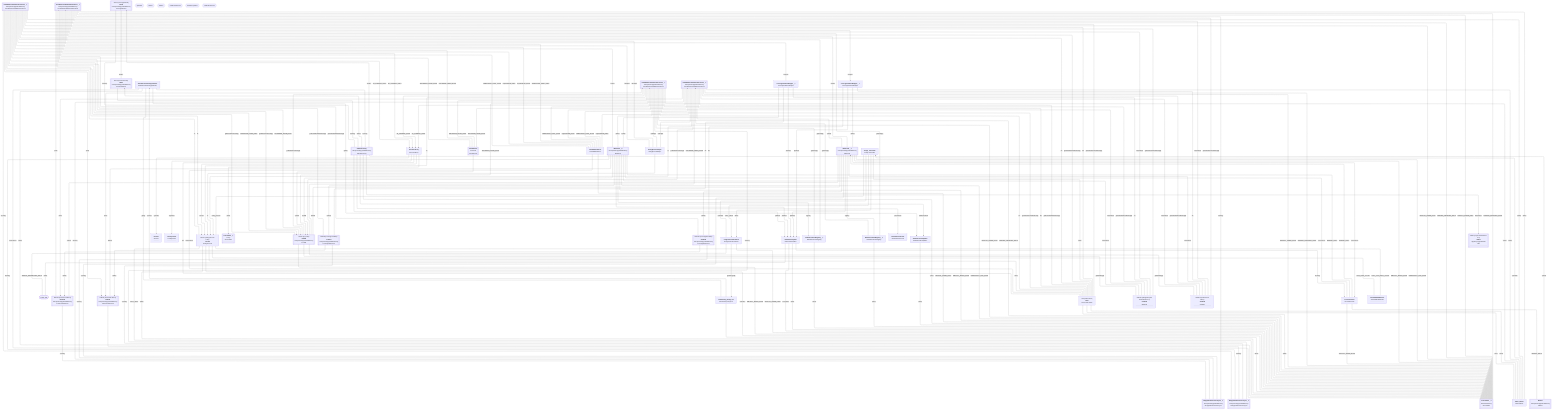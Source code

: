 %%{init: {"flowchart": {"defaultRenderer": "elk"}} }%%
flowchart TB

0x11E91BB6d1334585AA37D8F4fde3932C7960B938(["0x11E..938"]):::address
click 0x11E91BB6d1334585AA37D8F4fde3932C7960B938 "https://etherscan.io/address/0x11E91BB6d1334585AA37D8F4fde3932C7960B938"

0xAffe966B27ba3E4Ebb8A0eC124C7b7019CC762f8["<b>Booster</b><br>Booster<br><hr>"]:::contract
click 0xAffe966B27ba3E4Ebb8A0eC124C7b7019CC762f8 "https://etherscan.io/address/0xAffe966B27ba3E4Ebb8A0eC124C7b7019CC762f8#code"

0x53805A76E1f5ebbFE7115F16f9c87C2f7e633726[["fETH (Fractional ETH)<br><b>fETH</b><br><i>TransparentUpgradeableProxy</i><br>FractionalToken"]]:::contract
click 0x53805A76E1f5ebbFE7115F16f9c87C2f7e633726 "https://etherscan.io/address/0x53805A76E1f5ebbFE7115F16f9c87C2f7e633726#code"

0x53805A76E1f5ebbFE7115F16f9c87C2f7e633726 -- treasury --> 0x0e5CAA5c889Bdf053c9A76395f62267E653AFbb0

0xa87F04c9743Fd1933F82bdDec9692e9D97673769[["ffrxETH (Fractional frxETH)<br><b>ffrxETH</b><br><i>TransparentUpgradeableProxy</i><br>FractionalTokenV2"]]:::contract
click 0xa87F04c9743Fd1933F82bdDec9692e9D97673769 "https://etherscan.io/address/0xa87F04c9743Fd1933F82bdDec9692e9D97673769#code"


0xa87F04c9743Fd1933F82bdDec9692e9D97673769 -- treasury --> 0xcfEEfF214b256063110d3236ea12Db49d2dF2359

0xD6B8162e2fb9F3EFf09bb8598ca0C8958E33A23D[["fstETH (Fractional stETH)<br><b>fstETH</b><br><i>TransparentUpgradeableProxy</i><br>FractionalTokenV2"]]:::contract
click 0xD6B8162e2fb9F3EFf09bb8598ca0C8958E33A23D "https://etherscan.io/address/0xD6B8162e2fb9F3EFf09bb8598ca0C8958E33A23D#code"


0xD6B8162e2fb9F3EFf09bb8598ca0C8958E33A23D -- treasury --> 0xED803540037B0ae069c93420F89Cd653B6e3Df1f

0x9710Ca7F3eDD4893f399c89ea184D92cc7172e28["<b>Fundraising_Gauge_Fx</b><br>Fundraising Gauge Fx"]:::contract
click 0x9710Ca7F3eDD4893f399c89ea184D92cc7172e28 "https://etherscan.io/address/0x9710Ca7F3eDD4893f399c89ea184D92cc7172e28#code"

0x9710Ca7F3eDD4893f399c89ea184D92cc7172e28 -- admin --> 0x26B2ec4E02ebe2F54583af25b647b1D619e67BbF

0x9710Ca7F3eDD4893f399c89ea184D92cc7172e28 -- receiver --> 0x81243a88Dd9Fb963c643bD3f2194c2cA9CCFc428

0x365AccFCa291e7D3914637ABf1F7635dB165Bb09["FXN (FXN Token)<br><b>FXN</b><br>Curve DAO Token"]:::contract
click 0x365AccFCa291e7D3914637ABf1F7635dB165Bb09 "https://etherscan.io/address/0x365AccFCa291e7D3914637ABf1F7635dB165Bb09#code"

0x365AccFCa291e7D3914637ABf1F7635dB165Bb09 -- admin --> 0x26B2ec4E02ebe2F54583af25b647b1D619e67BbF

0x365AccFCa291e7D3914637ABf1F7635dB165Bb09 -- minter --> 0xC8b194925D55d5dE9555AD1db74c149329F71DeF

0x56B3c8eF8A095f8637B6A84942aA898326B82b91["<b>FxnDepositor</b><br>FxnDepositor<br><hr>"]:::contract
click 0x56B3c8eF8A095f8637B6A84942aA898326B82b91 "https://etherscan.io/address/0x56B3c8eF8A095f8637B6A84942aA898326B82b91#code"

0xd11a4Ee017cA0BECA8FA45fF2abFe9C6267b7881["<b>FxnVoterProxy</b><br>FxnVoterProxy"]:::contract
click 0xd11a4Ee017cA0BECA8FA45fF2abFe9C6267b7881 "https://etherscan.io/address/0xd11a4Ee017cA0BECA8FA45fF2abFe9C6267b7881#code"

0xd11a4Ee017cA0BECA8FA45fF2abFe9C6267b7881 -- depositor --> 0x56B3c8eF8A095f8637B6A84942aA898326B82b91

0xd11a4Ee017cA0BECA8FA45fF2abFe9C6267b7881 -- escrow --> 0xEC6B8A3F3605B083F7044C0F31f2cac0caf1d469

0xd11a4Ee017cA0BECA8FA45fF2abFe9C6267b7881 -- fxn --> 0x365AccFCa291e7D3914637ABf1F7635dB165Bb09

0xd11a4Ee017cA0BECA8FA45fF2abFe9C6267b7881 -- operator --> 0xAffe966B27ba3E4Ebb8A0eC124C7b7019CC762f8

0xd11a4Ee017cA0BECA8FA45fF2abFe9C6267b7881 -- owner --> 0xa3C5A1e09150B75ff251c1a7815A07182c3de2FB


0x085780639CC2cACd35E474e71f4d000e2405d8f6[["fxUSD (f(x) USD)<br><b>fxUSD</b><br><i>TransparentUpgradeableProxy</i><br>FxUSD"]]:::contract
click 0x085780639CC2cACd35E474e71f4d000e2405d8f6 "https://etherscan.io/address/0x085780639CC2cACd35E474e71f4d000e2405d8f6#code"

0x085780639CC2cACd35E474e71f4d000e2405d8f6 -- DEFAULT_ADMIN_ROLE --> 0x26B2ec4E02ebe2F54583af25b647b1D619e67BbF


0x085780639CC2cACd35E474e71f4d000e2405d8f6 -- getMarkets[0] --> 0x7f39C581F595B53c5cb19bD0b3f8dA6c935E2Ca0

0x085780639CC2cACd35E474e71f4d000e2405d8f6 -- getMarkets[1] --> 0xac3E018457B222d93114458476f3E3416Abbe38F

0x085780639CC2cACd35E474e71f4d000e2405d8f6 -- getRebalancePools[0] --> 0x9aD382b028e03977D446635Ba6b8492040F829b7

0x085780639CC2cACd35E474e71f4d000e2405d8f6 -- getRebalancePools[1] --> 0x0417CE2934899d7130229CDa39Db456Ff2332685

0x085780639CC2cACd35E474e71f4d000e2405d8f6 -- getRebalancePools[2] --> 0xb925F8CAA6BE0BFCd1A7383168D1c932D185A748

0x085780639CC2cACd35E474e71f4d000e2405d8f6 -- getRebalancePools[3] --> 0x4a2ab45D27428901E826db4a52Dae00594b68022

0xA5e2Ec4682a32605b9098Ddd7204fe84Ab932fE4[["<b>FxUSDFacet</b><br><i>Diamond</i><br>FxUSDFacet"]]:::contract
click 0xA5e2Ec4682a32605b9098Ddd7204fe84Ab932fE4 "https://etherscan.io/address/0xA5e2Ec4682a32605b9098Ddd7204fe84Ab932fE4#code"

0xA5e2Ec4682a32605b9098Ddd7204fe84Ab932fE4 -- fxUSD --> 0x085780639CC2cACd35E474e71f4d000e2405d8f6

0x78c3aF23A4DeA2F630C130d2E42717587584BF05["<b>FxUSDRebalancer</b><br>FxUSDRebalancer"]:::contract
click 0x78c3aF23A4DeA2F630C130d2E42717587584BF05 "https://etherscan.io/address/0x78c3aF23A4DeA2F630C130d2E42717587584BF05#code"

0x78c3aF23A4DeA2F630C130d2E42717587584BF05 -- REBALANCE_POOL_ROLE --> 0x9aD382b028e03977D446635Ba6b8492040F829b7

0x78c3aF23A4DeA2F630C130d2E42717587584BF05 -- REBALANCE_POOL_ROLE --> 0x0417CE2934899d7130229CDa39Db456Ff2332685

0x78c3aF23A4DeA2F630C130d2E42717587584BF05 -- REBALANCE_POOL_ROLE --> 0xb925F8CAA6BE0BFCd1A7383168D1c932D185A748

0x78c3aF23A4DeA2F630C130d2E42717587584BF05 -- REBALANCE_POOL_ROLE --> 0x4a2ab45D27428901E826db4a52Dae00594b68022

0x78c3aF23A4DeA2F630C130d2E42717587584BF05 -- DEFAULT_ADMIN_ROLE --> 0x26B2ec4E02ebe2F54583af25b647b1D619e67BbF

0x78c3aF23A4DeA2F630C130d2E42717587584BF05 -- bonusToken --> 0x365AccFCa291e7D3914637ABf1F7635dB165Bb09

0x9aD382b028e03977D446635Ba6b8492040F829b7[["<b>FxUSDShareableRebalancePool__0</b><br><i>TransparentUpgradeableProxy</i><br>FxUSDShareableRebalancePool"]]:::contract
click 0x9aD382b028e03977D446635Ba6b8492040F829b7 "https://etherscan.io/address/0x9aD382b028e03977D446635Ba6b8492040F829b7#code"

0x9aD382b028e03977D446635Ba6b8492040F829b7 -- LIQUIDATOR_ROLE --> 0x78c3aF23A4DeA2F630C130d2E42717587584BF05

0x9aD382b028e03977D446635Ba6b8492040F829b7 -- WITHDRAW_FROM_ROLE --> 0x085780639CC2cACd35E474e71f4d000e2405d8f6

0x9aD382b028e03977D446635Ba6b8492040F829b7 -- WITHDRAW_FROM_ROLE --> 0xA5e2Ec4682a32605b9098Ddd7204fe84Ab932fE4

0x9aD382b028e03977D446635Ba6b8492040F829b7 -- DEFAULT_ADMIN_ROLE --> 0x26B2ec4E02ebe2F54583af25b647b1D619e67BbF

0x9aD382b028e03977D446635Ba6b8492040F829b7 -- REWARD_MANAGER_ROLE --> 0x26B2ec4E02ebe2F54583af25b647b1D619e67BbF

0x9aD382b028e03977D446635Ba6b8492040F829b7 -- VE_SHARING_ROLE --> 0xd11a4Ee017cA0BECA8FA45fF2abFe9C6267b7881

0x9aD382b028e03977D446635Ba6b8492040F829b7 -- asset --> 0xD6B8162e2fb9F3EFf09bb8598ca0C8958E33A23D

0x9aD382b028e03977D446635Ba6b8492040F829b7 -- baseToken --> 0x7f39C581F595B53c5cb19bD0b3f8dA6c935E2Ca0

0x9aD382b028e03977D446635Ba6b8492040F829b7 -- fxn --> 0x365AccFCa291e7D3914637ABf1F7635dB165Bb09


0x9aD382b028e03977D446635Ba6b8492040F829b7 -- getActiveRewardTokens[0] --> 0x7f39C581F595B53c5cb19bD0b3f8dA6c935E2Ca0

0x9aD382b028e03977D446635Ba6b8492040F829b7 -- getActiveRewardTokens[1] --> 0x365AccFCa291e7D3914637ABf1F7635dB165Bb09

0x9aD382b028e03977D446635Ba6b8492040F829b7 -- market --> 0xAD9A0E7C08bc9F747dF97a3E7E7f620632CB6155

0x9aD382b028e03977D446635Ba6b8492040F829b7 -- minter --> 0xC8b194925D55d5dE9555AD1db74c149329F71DeF

0x9aD382b028e03977D446635Ba6b8492040F829b7 -- treasury --> 0xED803540037B0ae069c93420F89Cd653B6e3Df1f

0x9aD382b028e03977D446635Ba6b8492040F829b7 -- ve --> 0xEC6B8A3F3605B083F7044C0F31f2cac0caf1d469

0x9aD382b028e03977D446635Ba6b8492040F829b7 -- veHelper --> 0xd766f2b87DE4b08c2239580366e49710180aba02


0x0417CE2934899d7130229CDa39Db456Ff2332685[["<b>FxUSDShareableRebalancePool__1</b><br><i>TransparentUpgradeableProxy</i><br>FxUSDShareableRebalancePool"]]:::contract
click 0x0417CE2934899d7130229CDa39Db456Ff2332685 "https://etherscan.io/address/0x0417CE2934899d7130229CDa39Db456Ff2332685#code"

0x0417CE2934899d7130229CDa39Db456Ff2332685 -- LIQUIDATOR_ROLE --> 0x78c3aF23A4DeA2F630C130d2E42717587584BF05

0x0417CE2934899d7130229CDa39Db456Ff2332685 -- WITHDRAW_FROM_ROLE --> 0x085780639CC2cACd35E474e71f4d000e2405d8f6

0x0417CE2934899d7130229CDa39Db456Ff2332685 -- WITHDRAW_FROM_ROLE --> 0xA5e2Ec4682a32605b9098Ddd7204fe84Ab932fE4

0x0417CE2934899d7130229CDa39Db456Ff2332685 -- DEFAULT_ADMIN_ROLE --> 0x26B2ec4E02ebe2F54583af25b647b1D619e67BbF

0x0417CE2934899d7130229CDa39Db456Ff2332685 -- REWARD_MANAGER_ROLE --> 0x26B2ec4E02ebe2F54583af25b647b1D619e67BbF

0x0417CE2934899d7130229CDa39Db456Ff2332685 -- VE_SHARING_ROLE --> 0xd11a4Ee017cA0BECA8FA45fF2abFe9C6267b7881

0x0417CE2934899d7130229CDa39Db456Ff2332685 -- asset --> 0xD6B8162e2fb9F3EFf09bb8598ca0C8958E33A23D

0x0417CE2934899d7130229CDa39Db456Ff2332685 -- baseToken --> 0x7f39C581F595B53c5cb19bD0b3f8dA6c935E2Ca0

0x0417CE2934899d7130229CDa39Db456Ff2332685 -- fxn --> 0x365AccFCa291e7D3914637ABf1F7635dB165Bb09


0x0417CE2934899d7130229CDa39Db456Ff2332685 -- getActiveRewardTokens[0] --> 0x7f39C581F595B53c5cb19bD0b3f8dA6c935E2Ca0

0x0417CE2934899d7130229CDa39Db456Ff2332685 -- getActiveRewardTokens[1] --> 0x365AccFCa291e7D3914637ABf1F7635dB165Bb09

0x0417CE2934899d7130229CDa39Db456Ff2332685 -- getActiveRewardTokens[2] --> 0x5a097b014C547718e79030a077A91Ae37679EfF5

0x0417CE2934899d7130229CDa39Db456Ff2332685 -- market --> 0xAD9A0E7C08bc9F747dF97a3E7E7f620632CB6155

0x0417CE2934899d7130229CDa39Db456Ff2332685 -- minter --> 0xC8b194925D55d5dE9555AD1db74c149329F71DeF

0x0417CE2934899d7130229CDa39Db456Ff2332685 -- treasury --> 0xED803540037B0ae069c93420F89Cd653B6e3Df1f

0x0417CE2934899d7130229CDa39Db456Ff2332685 -- ve --> 0xEC6B8A3F3605B083F7044C0F31f2cac0caf1d469

0x0417CE2934899d7130229CDa39Db456Ff2332685 -- veHelper --> 0xd766f2b87DE4b08c2239580366e49710180aba02

0x0417CE2934899d7130229CDa39Db456Ff2332685 -- wrapper --> 0x6AF422087aBF42819F764FF8DE95269036b9A8F9

0xb925F8CAA6BE0BFCd1A7383168D1c932D185A748[["<b>FxUSDShareableRebalancePool__2</b><br><i>TransparentUpgradeableProxy</i><br>FxUSDShareableRebalancePool"]]:::contract
click 0xb925F8CAA6BE0BFCd1A7383168D1c932D185A748 "https://etherscan.io/address/0xb925F8CAA6BE0BFCd1A7383168D1c932D185A748#code"

0xb925F8CAA6BE0BFCd1A7383168D1c932D185A748 -- LIQUIDATOR_ROLE --> 0x78c3aF23A4DeA2F630C130d2E42717587584BF05

0xb925F8CAA6BE0BFCd1A7383168D1c932D185A748 -- WITHDRAW_FROM_ROLE --> 0x085780639CC2cACd35E474e71f4d000e2405d8f6

0xb925F8CAA6BE0BFCd1A7383168D1c932D185A748 -- WITHDRAW_FROM_ROLE --> 0xA5e2Ec4682a32605b9098Ddd7204fe84Ab932fE4

0xb925F8CAA6BE0BFCd1A7383168D1c932D185A748 -- DEFAULT_ADMIN_ROLE --> 0x26B2ec4E02ebe2F54583af25b647b1D619e67BbF

0xb925F8CAA6BE0BFCd1A7383168D1c932D185A748 -- REWARD_MANAGER_ROLE --> 0x26B2ec4E02ebe2F54583af25b647b1D619e67BbF

0xb925F8CAA6BE0BFCd1A7383168D1c932D185A748 -- VE_SHARING_ROLE --> 0xd11a4Ee017cA0BECA8FA45fF2abFe9C6267b7881

0xb925F8CAA6BE0BFCd1A7383168D1c932D185A748 -- asset --> 0xa87F04c9743Fd1933F82bdDec9692e9D97673769

0xb925F8CAA6BE0BFCd1A7383168D1c932D185A748 -- baseToken --> 0xac3E018457B222d93114458476f3E3416Abbe38F

0xb925F8CAA6BE0BFCd1A7383168D1c932D185A748 -- fxn --> 0x365AccFCa291e7D3914637ABf1F7635dB165Bb09


0xb925F8CAA6BE0BFCd1A7383168D1c932D185A748 -- getActiveRewardTokens[0] --> 0xac3E018457B222d93114458476f3E3416Abbe38F

0xb925F8CAA6BE0BFCd1A7383168D1c932D185A748 -- getActiveRewardTokens[1] --> 0x365AccFCa291e7D3914637ABf1F7635dB165Bb09

0xb925F8CAA6BE0BFCd1A7383168D1c932D185A748 -- market --> 0x714B853b3bA73E439c652CfE79660F329E6ebB42

0xb925F8CAA6BE0BFCd1A7383168D1c932D185A748 -- minter --> 0xC8b194925D55d5dE9555AD1db74c149329F71DeF

0xb925F8CAA6BE0BFCd1A7383168D1c932D185A748 -- treasury --> 0xcfEEfF214b256063110d3236ea12Db49d2dF2359

0xb925F8CAA6BE0BFCd1A7383168D1c932D185A748 -- ve --> 0xEC6B8A3F3605B083F7044C0F31f2cac0caf1d469

0xb925F8CAA6BE0BFCd1A7383168D1c932D185A748 -- veHelper --> 0xd766f2b87DE4b08c2239580366e49710180aba02


0x4a2ab45D27428901E826db4a52Dae00594b68022[["<b>FxUSDShareableRebalancePool__3</b><br><i>TransparentUpgradeableProxy</i><br>FxUSDShareableRebalancePool"]]:::contract
click 0x4a2ab45D27428901E826db4a52Dae00594b68022 "https://etherscan.io/address/0x4a2ab45D27428901E826db4a52Dae00594b68022#code"

0x4a2ab45D27428901E826db4a52Dae00594b68022 -- LIQUIDATOR_ROLE --> 0x78c3aF23A4DeA2F630C130d2E42717587584BF05

0x4a2ab45D27428901E826db4a52Dae00594b68022 -- WITHDRAW_FROM_ROLE --> 0x085780639CC2cACd35E474e71f4d000e2405d8f6

0x4a2ab45D27428901E826db4a52Dae00594b68022 -- WITHDRAW_FROM_ROLE --> 0xA5e2Ec4682a32605b9098Ddd7204fe84Ab932fE4

0x4a2ab45D27428901E826db4a52Dae00594b68022 -- DEFAULT_ADMIN_ROLE --> 0x26B2ec4E02ebe2F54583af25b647b1D619e67BbF

0x4a2ab45D27428901E826db4a52Dae00594b68022 -- REWARD_MANAGER_ROLE --> 0x26B2ec4E02ebe2F54583af25b647b1D619e67BbF

0x4a2ab45D27428901E826db4a52Dae00594b68022 -- VE_SHARING_ROLE --> 0xd11a4Ee017cA0BECA8FA45fF2abFe9C6267b7881

0x4a2ab45D27428901E826db4a52Dae00594b68022 -- asset --> 0xa87F04c9743Fd1933F82bdDec9692e9D97673769

0x4a2ab45D27428901E826db4a52Dae00594b68022 -- baseToken --> 0xac3E018457B222d93114458476f3E3416Abbe38F

0x4a2ab45D27428901E826db4a52Dae00594b68022 -- fxn --> 0x365AccFCa291e7D3914637ABf1F7635dB165Bb09


0x4a2ab45D27428901E826db4a52Dae00594b68022 -- getActiveRewardTokens[0] --> 0xac3E018457B222d93114458476f3E3416Abbe38F

0x4a2ab45D27428901E826db4a52Dae00594b68022 -- getActiveRewardTokens[1] --> 0x365AccFCa291e7D3914637ABf1F7635dB165Bb09

0x4a2ab45D27428901E826db4a52Dae00594b68022 -- getActiveRewardTokens[2] --> 0x2bb0C32101456F5960d4e994Bac183Fe0dc6C82c

0x4a2ab45D27428901E826db4a52Dae00594b68022 -- market --> 0x714B853b3bA73E439c652CfE79660F329E6ebB42

0x4a2ab45D27428901E826db4a52Dae00594b68022 -- minter --> 0xC8b194925D55d5dE9555AD1db74c149329F71DeF

0x4a2ab45D27428901E826db4a52Dae00594b68022 -- treasury --> 0xcfEEfF214b256063110d3236ea12Db49d2dF2359

0x4a2ab45D27428901E826db4a52Dae00594b68022 -- ve --> 0xEC6B8A3F3605B083F7044C0F31f2cac0caf1d469

0x4a2ab45D27428901E826db4a52Dae00594b68022 -- veHelper --> 0xd766f2b87DE4b08c2239580366e49710180aba02

0x4a2ab45D27428901E826db4a52Dae00594b68022 -- wrapper --> 0x823BaF74524b707d649A2a78E66DF106f5A131aB

0xe60eB8098B34eD775ac44B1ddE864e098C6d7f37["<b>Gauge_Controller</b><br>Gauge Controller"]:::contract
click 0xe60eB8098B34eD775ac44B1ddE864e098C6d7f37 "https://etherscan.io/address/0xe60eB8098B34eD775ac44B1ddE864e098C6d7f37#code"

0xe60eB8098B34eD775ac44B1ddE864e098C6d7f37 -- admin --> 0x1Ca7b82c4265835C7841cf29407217D820a7DADb

0xe60eB8098B34eD775ac44B1ddE864e098C6d7f37 -- future_admin --> 0x1Ca7b82c4265835C7841cf29407217D820a7DADb

0xe60eB8098B34eD775ac44B1ddE864e098C6d7f37 -- token --> 0x365AccFCa291e7D3914637ABf1F7635dB165Bb09

0xe60eB8098B34eD775ac44B1ddE864e098C6d7f37 -- voting_escrow --> 0xEC6B8A3F3605B083F7044C0F31f2cac0caf1d469

0x1Ca7b82c4265835C7841cf29407217D820a7DADb["<b>GaugeControllerOwner</b><br>GaugeControllerOwner"]:::contract
click 0x1Ca7b82c4265835C7841cf29407217D820a7DADb "https://etherscan.io/address/0x1Ca7b82c4265835C7841cf29407217D820a7DADb#code"

0x1Ca7b82c4265835C7841cf29407217D820a7DADb -- DEFAULT_ADMIN_ROLE --> 0x26B2ec4E02ebe2F54583af25b647b1D619e67BbF

0x1Ca7b82c4265835C7841cf29407217D820a7DADb -- WEIGHT_NORMALIZER_ROLE --> 0x11E91BB6d1334585AA37D8F4fde3932C7960B938

0x1Ca7b82c4265835C7841cf29407217D820a7DADb -- controller --> 0xe60eB8098B34eD775ac44B1ddE864e098C6d7f37

0x1Ca7b82c4265835C7841cf29407217D820a7DADb -- getGauges[0] --> 0x9710Ca7F3eDD4893f399c89ea184D92cc7172e28

0x26B2ec4E02ebe2F54583af25b647b1D619e67BbF[["<b>GnosisSafe__0</b><br><i>GnosisSafeProxy</i><br>GnosisSafe<br><hr>"]]:::contract
click 0x26B2ec4E02ebe2F54583af25b647b1D619e67BbF "https://etherscan.io/address/0x26B2ec4E02ebe2F54583af25b647b1D619e67BbF#code"

0xa3C5A1e09150B75ff251c1a7815A07182c3de2FB[["<b>GnosisSafe__1</b><br><i>Proxy</i><br>GnosisSafe<br><hr>"]]:::contract
click 0xa3C5A1e09150B75ff251c1a7815A07182c3de2FB "https://etherscan.io/address/0xa3C5A1e09150B75ff251c1a7815A07182c3de2FB#code"

0x6AF422087aBF42819F764FF8DE95269036b9A8F9["<b>LeveragedTokenWrapper__0</b><br>LeveragedTokenWrapper"]:::contract
click 0x6AF422087aBF42819F764FF8DE95269036b9A8F9 "https://etherscan.io/address/0x6AF422087aBF42819F764FF8DE95269036b9A8F9#code"

0x6AF422087aBF42819F764FF8DE95269036b9A8F9 -- dst --> 0x5a097b014C547718e79030a077A91Ae37679EfF5

0x6AF422087aBF42819F764FF8DE95269036b9A8F9 -- market --> 0xAD9A0E7C08bc9F747dF97a3E7E7f620632CB6155

0x6AF422087aBF42819F764FF8DE95269036b9A8F9 -- platform --> 0x0084C2e1B1823564e597Ff4848a88D61ac63D703

0x6AF422087aBF42819F764FF8DE95269036b9A8F9 -- src --> 0x7f39C581F595B53c5cb19bD0b3f8dA6c935E2Ca0

0x823BaF74524b707d649A2a78E66DF106f5A131aB["<b>LeveragedTokenWrapper__1</b><br>LeveragedTokenWrapper"]:::contract
click 0x823BaF74524b707d649A2a78E66DF106f5A131aB "https://etherscan.io/address/0x823BaF74524b707d649A2a78E66DF106f5A131aB#code"

0x823BaF74524b707d649A2a78E66DF106f5A131aB -- dst --> 0x2bb0C32101456F5960d4e994Bac183Fe0dc6C82c

0x823BaF74524b707d649A2a78E66DF106f5A131aB -- market --> 0x714B853b3bA73E439c652CfE79660F329E6ebB42

0x823BaF74524b707d649A2a78E66DF106f5A131aB -- platform --> 0x0084C2e1B1823564e597Ff4848a88D61ac63D703

0x823BaF74524b707d649A2a78E66DF106f5A131aB -- src --> 0xac3E018457B222d93114458476f3E3416Abbe38F

0xe7b9c7c9cA85340b8c06fb805f7775e3015108dB[["<b>Market</b><br><i>TransparentUpgradeableProxy</i><br>Market<br><hr>"]]:::contract
click 0xe7b9c7c9cA85340b8c06fb805f7775e3015108dB "https://etherscan.io/address/0xe7b9c7c9cA85340b8c06fb805f7775e3015108dB#code"

0xAD9A0E7C08bc9F747dF97a3E7E7f620632CB6155[["<b>MarketV2__0</b><br><i>TransparentUpgradeableProxy</i><br>MarketV2"]]:::contract
click 0xAD9A0E7C08bc9F747dF97a3E7E7f620632CB6155 "https://etherscan.io/address/0xAD9A0E7C08bc9F747dF97a3E7E7f620632CB6155#code"

0xAD9A0E7C08bc9F747dF97a3E7E7f620632CB6155 -- DEFAULT_ADMIN_ROLE --> 0x26B2ec4E02ebe2F54583af25b647b1D619e67BbF

0xAD9A0E7C08bc9F747dF97a3E7E7f620632CB6155 -- EMERGENCY_DAO_ROLE --> 0x26B2ec4E02ebe2F54583af25b647b1D619e67BbF

0xAD9A0E7C08bc9F747dF97a3E7E7f620632CB6155 -- baseToken --> 0x7f39C581F595B53c5cb19bD0b3f8dA6c935E2Ca0

0xAD9A0E7C08bc9F747dF97a3E7E7f620632CB6155 -- fToken --> 0xD6B8162e2fb9F3EFf09bb8598ca0C8958E33A23D

0xAD9A0E7C08bc9F747dF97a3E7E7f620632CB6155 -- fxUSD --> 0x085780639CC2cACd35E474e71f4d000e2405d8f6

0xAD9A0E7C08bc9F747dF97a3E7E7f620632CB6155 -- platform --> 0x0084C2e1B1823564e597Ff4848a88D61ac63D703

0xAD9A0E7C08bc9F747dF97a3E7E7f620632CB6155 -- registry --> 0x86e987a89Fd7345457d97b9e82906f346D61Df39

0xAD9A0E7C08bc9F747dF97a3E7E7f620632CB6155 -- reservePool --> 0xb592E01dd77084b36430ffCB9c9D2F76fDE32631

0xAD9A0E7C08bc9F747dF97a3E7E7f620632CB6155 -- treasury --> 0xED803540037B0ae069c93420F89Cd653B6e3Df1f

0xAD9A0E7C08bc9F747dF97a3E7E7f620632CB6155 -- xToken --> 0x5a097b014C547718e79030a077A91Ae37679EfF5

0x714B853b3bA73E439c652CfE79660F329E6ebB42[["<b>MarketV2__1</b><br><i>TransparentUpgradeableProxy</i><br>MarketV2"]]:::contract
click 0x714B853b3bA73E439c652CfE79660F329E6ebB42 "https://etherscan.io/address/0x714B853b3bA73E439c652CfE79660F329E6ebB42#code"

0x714B853b3bA73E439c652CfE79660F329E6ebB42 -- DEFAULT_ADMIN_ROLE --> 0x26B2ec4E02ebe2F54583af25b647b1D619e67BbF

0x714B853b3bA73E439c652CfE79660F329E6ebB42 -- EMERGENCY_DAO_ROLE --> 0x26B2ec4E02ebe2F54583af25b647b1D619e67BbF

0x714B853b3bA73E439c652CfE79660F329E6ebB42 -- baseToken --> 0xac3E018457B222d93114458476f3E3416Abbe38F

0x714B853b3bA73E439c652CfE79660F329E6ebB42 -- fToken --> 0xa87F04c9743Fd1933F82bdDec9692e9D97673769

0x714B853b3bA73E439c652CfE79660F329E6ebB42 -- fxUSD --> 0x085780639CC2cACd35E474e71f4d000e2405d8f6

0x714B853b3bA73E439c652CfE79660F329E6ebB42 -- platform --> 0x0084C2e1B1823564e597Ff4848a88D61ac63D703

0x714B853b3bA73E439c652CfE79660F329E6ebB42 -- registry --> 0x345a345DAd48c3504113539ce83c0cB765627B54

0x714B853b3bA73E439c652CfE79660F329E6ebB42 -- reservePool --> 0xb592E01dd77084b36430ffCB9c9D2F76fDE32631

0x714B853b3bA73E439c652CfE79660F329E6ebB42 -- treasury --> 0xcfEEfF214b256063110d3236ea12Db49d2dF2359

0x714B853b3bA73E439c652CfE79660F329E6ebB42 -- xToken --> 0x2bb0C32101456F5960d4e994Bac183Fe0dc6C82c

0x0D92d35D311E54aB8EEA0394d7E773Fc5144491a["<b>MockFxPriceOracle</b><br>MockFxPriceOracle"]:::contract
click 0x0D92d35D311E54aB8EEA0394d7E773Fc5144491a "https://etherscan.io/address/0x0D92d35D311E54aB8EEA0394d7E773Fc5144491a#code"

0x0084C2e1B1823564e597Ff4848a88D61ac63D703["<b>PlatformFeeSpliter</b><br>PlatformFeeSpliter"]:::contract
click 0x0084C2e1B1823564e597Ff4848a88D61ac63D703 "https://etherscan.io/address/0x0084C2e1B1823564e597Ff4848a88D61ac63D703#code"

0x0084C2e1B1823564e597Ff4848a88D61ac63D703 -- ecosystem --> 0x26B2ec4E02ebe2F54583af25b647b1D619e67BbF

0x0084C2e1B1823564e597Ff4848a88D61ac63D703 -- owner --> 0x26B2ec4E02ebe2F54583af25b647b1D619e67BbF

0x0084C2e1B1823564e597Ff4848a88D61ac63D703 -- staker --> 0x11E91BB6d1334585AA37D8F4fde3932C7960B938

0x0084C2e1B1823564e597Ff4848a88D61ac63D703 -- treasury --> 0xb592E01dd77084b36430ffCB9c9D2F76fDE32631

0x81243a88Dd9Fb963c643bD3f2194c2cA9CCFc428["<b>RebalancePoolGaugeClaimer</b><br>RebalancePoolGaugeClaimer"]:::contract
click 0x81243a88Dd9Fb963c643bD3f2194c2cA9CCFc428 "https://etherscan.io/address/0x81243a88Dd9Fb963c643bD3f2194c2cA9CCFc428#code"

0x81243a88Dd9Fb963c643bD3f2194c2cA9CCFc428 -- gauge --> 0x9710Ca7F3eDD4893f399c89ea184D92cc7172e28

0x81243a88Dd9Fb963c643bD3f2194c2cA9CCFc428 -- owner --> 0x26B2ec4E02ebe2F54583af25b647b1D619e67BbF


0x81243a88Dd9Fb963c643bD3f2194c2cA9CCFc428 -- reservePool --> 0x26B2ec4E02ebe2F54583af25b647b1D619e67BbF

0x81243a88Dd9Fb963c643bD3f2194c2cA9CCFc428 -- splitter --> 0x79c5f5b0753acE25ecdBdA4c2Bc86Ab074B6c2Bb

0x81243a88Dd9Fb963c643bD3f2194c2cA9CCFc428 -- treasury --> 0x0e5CAA5c889Bdf053c9A76395f62267E653AFbb0

0x86e987a89Fd7345457d97b9e82906f346D61Df39["<b>RebalancePoolRegistry__0</b><br>RebalancePoolRegistry"]:::contract
click 0x86e987a89Fd7345457d97b9e82906f346D61Df39 "https://etherscan.io/address/0x86e987a89Fd7345457d97b9e82906f346D61Df39#code"

0x86e987a89Fd7345457d97b9e82906f346D61Df39 -- getPools[0] --> 0x9aD382b028e03977D446635Ba6b8492040F829b7

0x86e987a89Fd7345457d97b9e82906f346D61Df39 -- getPools[1] --> 0x0417CE2934899d7130229CDa39Db456Ff2332685

0x86e987a89Fd7345457d97b9e82906f346D61Df39 -- owner --> 0x26B2ec4E02ebe2F54583af25b647b1D619e67BbF


0x345a345DAd48c3504113539ce83c0cB765627B54["<b>RebalancePoolRegistry__1</b><br>RebalancePoolRegistry"]:::contract
click 0x345a345DAd48c3504113539ce83c0cB765627B54 "https://etherscan.io/address/0x345a345DAd48c3504113539ce83c0cB765627B54#code"

0x345a345DAd48c3504113539ce83c0cB765627B54 -- getPools[0] --> 0xb925F8CAA6BE0BFCd1A7383168D1c932D185A748

0x345a345DAd48c3504113539ce83c0cB765627B54 -- getPools[1] --> 0x4a2ab45D27428901E826db4a52Dae00594b68022

0x345a345DAd48c3504113539ce83c0cB765627B54 -- owner --> 0x26B2ec4E02ebe2F54583af25b647b1D619e67BbF


0x79c5f5b0753acE25ecdBdA4c2Bc86Ab074B6c2Bb["<b>RebalancePoolSplitter</b><br>RebalancePoolSplitter"]:::contract
click 0x79c5f5b0753acE25ecdBdA4c2Bc86Ab074B6c2Bb "https://etherscan.io/address/0x79c5f5b0753acE25ecdBdA4c2Bc86Ab074B6c2Bb#code"

0x79c5f5b0753acE25ecdBdA4c2Bc86Ab074B6c2Bb -- owner --> 0x26B2ec4E02ebe2F54583af25b647b1D619e67BbF


0xb592E01dd77084b36430ffCB9c9D2F76fDE32631["<b>ReservePoolV2</b><br>ReservePoolV2"]:::contract
click 0xb592E01dd77084b36430ffCB9c9D2F76fDE32631 "https://etherscan.io/address/0xb592E01dd77084b36430ffCB9c9D2F76fDE32631#code"

0xb592E01dd77084b36430ffCB9c9D2F76fDE32631 -- MARKET_ROLE --> 0xe7b9c7c9cA85340b8c06fb805f7775e3015108dB

0xb592E01dd77084b36430ffCB9c9D2F76fDE32631 -- MARKET_ROLE --> 0xAD9A0E7C08bc9F747dF97a3E7E7f620632CB6155

0xb592E01dd77084b36430ffCB9c9D2F76fDE32631 -- MARKET_ROLE --> 0x714B853b3bA73E439c652CfE79660F329E6ebB42

0xb592E01dd77084b36430ffCB9c9D2F76fDE32631 -- DEFAULT_ADMIN_ROLE --> 0x26B2ec4E02ebe2F54583af25b647b1D619e67BbF

0xac3E018457B222d93114458476f3E3416Abbe38F["sfrxETH (Staked Frax Ether)<br><b>sfrxETH</b><br>sfrxETH<br><hr>"]:::contract
click 0xac3E018457B222d93114458476f3E3416Abbe38F "https://etherscan.io/address/0xac3E018457B222d93114458476f3E3416Abbe38F#code"

0xD71B8B76015F296E53D41e8288a8a13eAfFff2ea["<b>SmartWalletWhitelist</b><br>SmartWalletWhitelist<br><hr>"]:::contract
click 0xD71B8B76015F296E53D41e8288a8a13eAfFff2ea "https://etherscan.io/address/0xD71B8B76015F296E53D41e8288a8a13eAfFff2ea#code"

0xae7ab96520DE3A18E5e111B5EaAb095312D7fE84[["stETH (Liquid staked Ether 2.0)<br><b>stETH</b><br><i>AppProxyUpgradeable</i><br>Lido<br><hr>"]]:::contract
click 0xae7ab96520DE3A18E5e111B5EaAb095312D7fE84 "https://etherscan.io/address/0xae7ab96520DE3A18E5e111B5EaAb095312D7fE84#code"

0x0e5CAA5c889Bdf053c9A76395f62267E653AFbb0[["<b>stETHTreasury</b><br><i>TransparentUpgradeableProxy</i><br>stETHTreasury"]]:::contract
click 0x0e5CAA5c889Bdf053c9A76395f62267E653AFbb0 "https://etherscan.io/address/0x0e5CAA5c889Bdf053c9A76395f62267E653AFbb0#code"

0x0e5CAA5c889Bdf053c9A76395f62267E653AFbb0 -- baseToken --> 0xae7ab96520DE3A18E5e111B5EaAb095312D7fE84

0x0e5CAA5c889Bdf053c9A76395f62267E653AFbb0 -- fToken --> 0x53805A76E1f5ebbFE7115F16f9c87C2f7e633726

0x0e5CAA5c889Bdf053c9A76395f62267E653AFbb0 -- market --> 0xe7b9c7c9cA85340b8c06fb805f7775e3015108dB

0x0e5CAA5c889Bdf053c9A76395f62267E653AFbb0 -- owner --> 0x26B2ec4E02ebe2F54583af25b647b1D619e67BbF

0x0e5CAA5c889Bdf053c9A76395f62267E653AFbb0 -- platform --> 0x0084C2e1B1823564e597Ff4848a88D61ac63D703

0x0e5CAA5c889Bdf053c9A76395f62267E653AFbb0 -- priceOracle --> 0x0D92d35D311E54aB8EEA0394d7E773Fc5144491a


0x0e5CAA5c889Bdf053c9A76395f62267E653AFbb0 -- rebalancePool --> 0x79c5f5b0753acE25ecdBdA4c2Bc86Ab074B6c2Bb


0x0e5CAA5c889Bdf053c9A76395f62267E653AFbb0 -- xToken --> 0xe063F04f280c60aECa68b38341C2eEcBeC703ae2

0xC8b194925D55d5dE9555AD1db74c149329F71DeF["<b>Token_Minter</b><br>Token Minter"]:::contract
click 0xC8b194925D55d5dE9555AD1db74c149329F71DeF "https://etherscan.io/address/0xC8b194925D55d5dE9555AD1db74c149329F71DeF#code"

0xC8b194925D55d5dE9555AD1db74c149329F71DeF -- controller --> 0xe60eB8098B34eD775ac44B1ddE864e098C6d7f37

0xC8b194925D55d5dE9555AD1db74c149329F71DeF -- token --> 0x365AccFCa291e7D3914637ABf1F7635dB165Bb09

0xEC6B8A3F3605B083F7044C0F31f2cac0caf1d469["veFXN (Voting Escrow FXN)<br><b>veFXN</b><br>Voting Escrow"]:::contract
click 0xEC6B8A3F3605B083F7044C0F31f2cac0caf1d469 "https://etherscan.io/address/0xEC6B8A3F3605B083F7044C0F31f2cac0caf1d469#code"

0xEC6B8A3F3605B083F7044C0F31f2cac0caf1d469 -- admin --> 0x26B2ec4E02ebe2F54583af25b647b1D619e67BbF

0xEC6B8A3F3605B083F7044C0F31f2cac0caf1d469 -- controller --> 0x26B2ec4E02ebe2F54583af25b647b1D619e67BbF

0xEC6B8A3F3605B083F7044C0F31f2cac0caf1d469 -- future_admin --> 0x26B2ec4E02ebe2F54583af25b647b1D619e67BbF

0xEC6B8A3F3605B083F7044C0F31f2cac0caf1d469 -- future_smart_wallet_checker --> 0xD71B8B76015F296E53D41e8288a8a13eAfFff2ea

0xEC6B8A3F3605B083F7044C0F31f2cac0caf1d469 -- smart_wallet_checker --> 0xD71B8B76015F296E53D41e8288a8a13eAfFff2ea

0xEC6B8A3F3605B083F7044C0F31f2cac0caf1d469 -- token --> 0x365AccFCa291e7D3914637ABf1F7635dB165Bb09

0xd766f2b87DE4b08c2239580366e49710180aba02["<b>VotingEscrowHelper</b><br>VotingEscrowHelper"]:::contract
click 0xd766f2b87DE4b08c2239580366e49710180aba02 "https://etherscan.io/address/0xd766f2b87DE4b08c2239580366e49710180aba02#code"

0xd766f2b87DE4b08c2239580366e49710180aba02 -- ve --> 0xEC6B8A3F3605B083F7044C0F31f2cac0caf1d469

0xED803540037B0ae069c93420F89Cd653B6e3Df1f[["<b>WrappedTokenTreasuryV2__0</b><br><i>TransparentUpgradeableProxy</i><br>WrappedTokenTreasuryV2<br><hr>"]]:::contract
click 0xED803540037B0ae069c93420F89Cd653B6e3Df1f "https://etherscan.io/address/0xED803540037B0ae069c93420F89Cd653B6e3Df1f#code"

0xcfEEfF214b256063110d3236ea12Db49d2dF2359[["<b>WrappedTokenTreasuryV2__1</b><br><i>TransparentUpgradeableProxy</i><br>WrappedTokenTreasuryV2<br><hr>"]]:::contract
click 0xcfEEfF214b256063110d3236ea12Db49d2dF2359 "https://etherscan.io/address/0xcfEEfF214b256063110d3236ea12Db49d2dF2359#code"

0x7f39C581F595B53c5cb19bD0b3f8dA6c935E2Ca0["wstETH (Wrapped liquid staked Ether 2.0)<br><b>wstETH</b><br>WstETH<br><hr>"]:::contract
click 0x7f39C581F595B53c5cb19bD0b3f8dA6c935E2Ca0 "https://etherscan.io/address/0x7f39C581F595B53c5cb19bD0b3f8dA6c935E2Ca0#code"

0xe063F04f280c60aECa68b38341C2eEcBeC703ae2[["xETH (Leveraged ETH)<br><b>xETH</b><br><i>TransparentUpgradeableProxy</i><br>LeveragedToken"]]:::contract
click 0xe063F04f280c60aECa68b38341C2eEcBeC703ae2 "https://etherscan.io/address/0xe063F04f280c60aECa68b38341C2eEcBeC703ae2#code"

0xe063F04f280c60aECa68b38341C2eEcBeC703ae2 -- fToken --> 0x53805A76E1f5ebbFE7115F16f9c87C2f7e633726

0xe063F04f280c60aECa68b38341C2eEcBeC703ae2 -- treasury --> 0x0e5CAA5c889Bdf053c9A76395f62267E653AFbb0

0x2bb0C32101456F5960d4e994Bac183Fe0dc6C82c[["xfrxETH (Leveraged frxETH)<br><b>xfrxETH</b><br><i>TransparentUpgradeableProxy</i><br>LeveragedTokenV2"]]:::contract
click 0x2bb0C32101456F5960d4e994Bac183Fe0dc6C82c "https://etherscan.io/address/0x2bb0C32101456F5960d4e994Bac183Fe0dc6C82c#code"


0x2bb0C32101456F5960d4e994Bac183Fe0dc6C82c -- fToken --> 0xa87F04c9743Fd1933F82bdDec9692e9D97673769

0x2bb0C32101456F5960d4e994Bac183Fe0dc6C82c -- treasury --> 0xcfEEfF214b256063110d3236ea12Db49d2dF2359

0x5a097b014C547718e79030a077A91Ae37679EfF5[["xstETH (Leveraged stETH)<br><b>xstETH</b><br><i>TransparentUpgradeableProxy</i><br>LeveragedTokenV2"]]:::contract
click 0x5a097b014C547718e79030a077A91Ae37679EfF5 "https://etherscan.io/address/0x5a097b014C547718e79030a077A91Ae37679EfF5#code"


0x5a097b014C547718e79030a077A91Ae37679EfF5 -- fToken --> 0xD6B8162e2fb9F3EFf09bb8598ca0C8958E33A23D

0x5a097b014C547718e79030a077A91Ae37679EfF5 -- treasury --> 0xED803540037B0ae069c93420F89Cd653B6e3Df1f

0x70997970C51812dc3A010C7d01b50e0d17dc79C8{{"liquidator"}}:::address

0x3C44CdDdB6a900fa2b585dd299e03d12FA4293BC{{"fMinter"}}:::address

0x90F79bf6EB2c4f870365E785982E1f101E93b906{{"xMinter"}}:::address

0x15d34AAf54267DB7D7c367839AAf71A00a2C6A65{{"xHolderRedeemer"}}:::address

0x9965507D1a55bcC2695C58ba16FB37d819B0A4dc{{"fHolderLiquidator"}}:::address

0x976EA74026E726554dB657fA54763abd0C3a0aa9{{"fHolderRedeemer"}}:::address